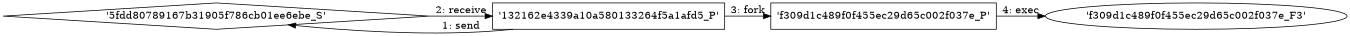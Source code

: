 digraph "D:\Learning\Paper\apt\基于CTI的攻击预警\Dataset\攻击图\ASGfromALLCTI\Vulnerability Spotlight Certificate Validation Flaw in Apple macOS and iOS Identified and Patched.dot" {
rankdir="LR"
size="9"
fixedsize="false"
splines="true"
nodesep=0.3
ranksep=0
fontsize=10
overlap="scalexy"
engine= "neato"
	"'5fdd80789167b31905f786cb01ee6ebe_S'" [node_type=Socket shape=diamond]
	"'132162e4339a10a580133264f5a1afd5_P'" [node_type=Process shape=box]
	"'132162e4339a10a580133264f5a1afd5_P'" -> "'5fdd80789167b31905f786cb01ee6ebe_S'" [label="1: send"]
	"'5fdd80789167b31905f786cb01ee6ebe_S'" -> "'132162e4339a10a580133264f5a1afd5_P'" [label="2: receive"]
	"'132162e4339a10a580133264f5a1afd5_P'" [node_type=Process shape=box]
	"'f309d1c489f0f455ec29d65c002f037e_P'" [node_type=Process shape=box]
	"'132162e4339a10a580133264f5a1afd5_P'" -> "'f309d1c489f0f455ec29d65c002f037e_P'" [label="3: fork"]
	"'f309d1c489f0f455ec29d65c002f037e_P'" [node_type=Process shape=box]
	"'f309d1c489f0f455ec29d65c002f037e_F3'" [node_type=File shape=ellipse]
	"'f309d1c489f0f455ec29d65c002f037e_P'" -> "'f309d1c489f0f455ec29d65c002f037e_F3'" [label="4: exec"]
}
